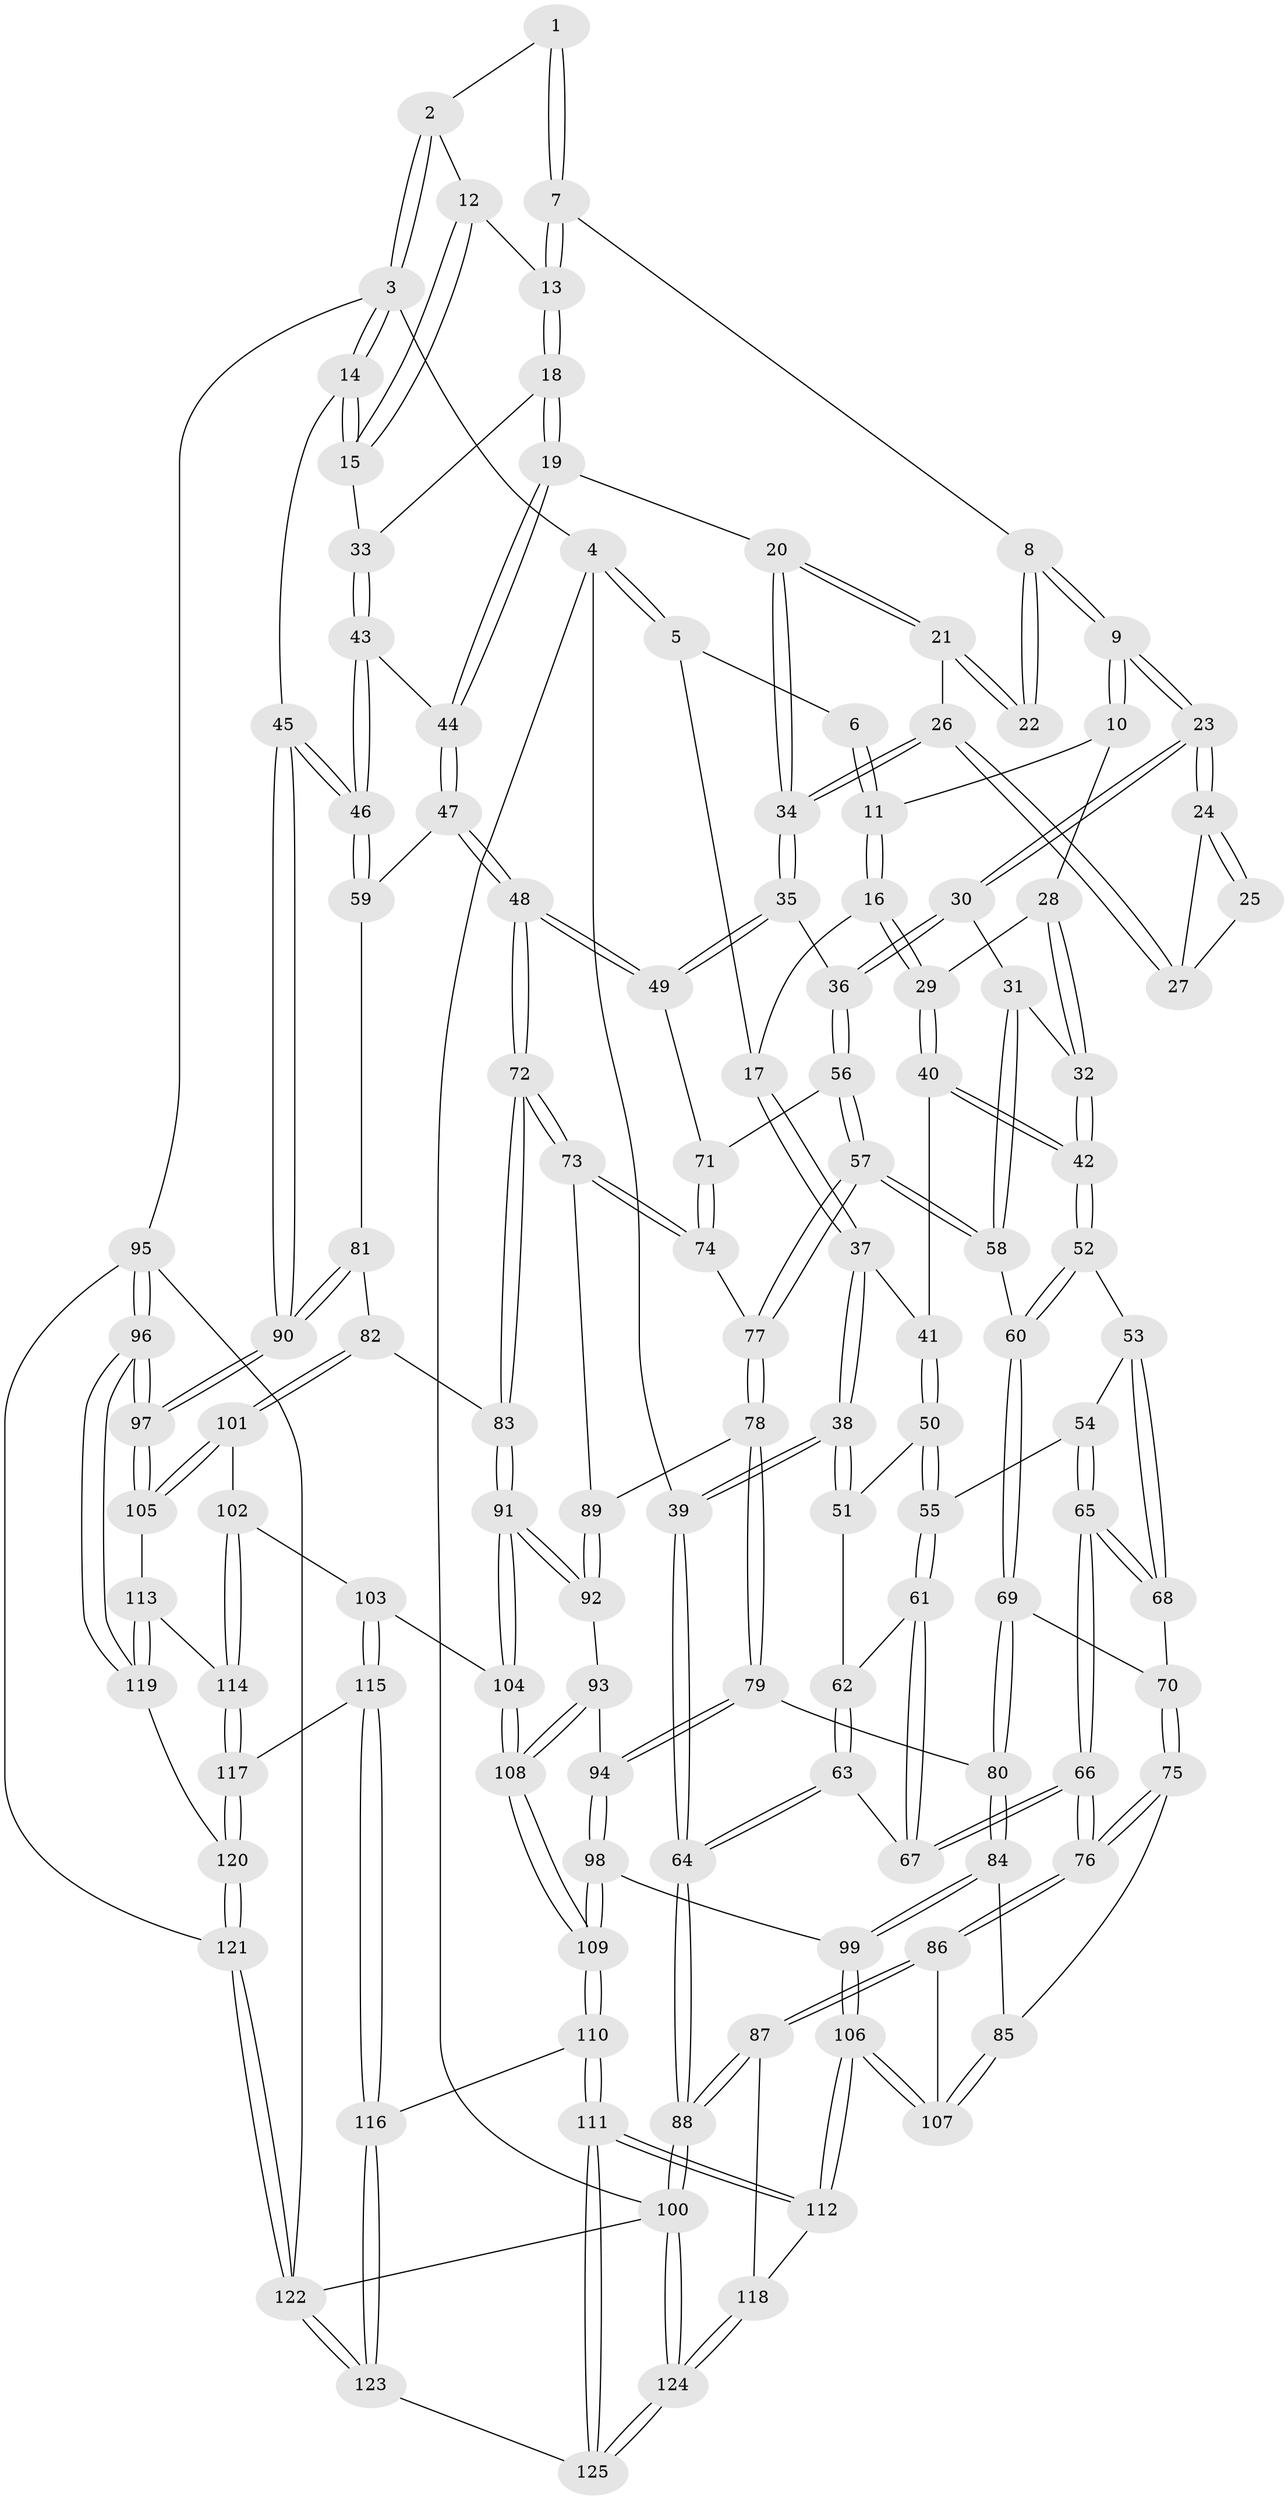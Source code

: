 // Generated by graph-tools (version 1.1) at 2025/17/03/09/25 04:17:04]
// undirected, 125 vertices, 309 edges
graph export_dot {
graph [start="1"]
  node [color=gray90,style=filled];
  1 [pos="+0.5773914430327343+0"];
  2 [pos="+0.8330772516905081+0"];
  3 [pos="+1+0"];
  4 [pos="+0+0"];
  5 [pos="+0+0"];
  6 [pos="+0.19991993671283453+0"];
  7 [pos="+0.5756317408057006+0"];
  8 [pos="+0.5249366589484753+0.005065492117478474"];
  9 [pos="+0.34751476041267754+0.11257345176297608"];
  10 [pos="+0.2887482842831689+0.08064131624542292"];
  11 [pos="+0.26758104109248765+0.06001663986658082"];
  12 [pos="+0.8239148563183212+0.05425685238519285"];
  13 [pos="+0.7285307599572942+0.12118484640587555"];
  14 [pos="+1+0.02122330071985734"];
  15 [pos="+0.9267585772813134+0.13781284444515324"];
  16 [pos="+0.15308801341117445+0.14508410133964714"];
  17 [pos="+0.10943857073021146+0.1387342777668946"];
  18 [pos="+0.7246698450438362+0.1568608680864567"];
  19 [pos="+0.6944736656539082+0.20476527232304761"];
  20 [pos="+0.6552505533996547+0.21856795992171787"];
  21 [pos="+0.5289369739416075+0.02415841316365404"];
  22 [pos="+0.5261873428514711+0.01364930648048558"];
  23 [pos="+0.3749928475312814+0.1874371719236169"];
  24 [pos="+0.4238285648863263+0.17062612839398916"];
  25 [pos="+0.4562895745364734+0.13941800868143364"];
  26 [pos="+0.510109045640061+0.17403038063624438"];
  27 [pos="+0.49882057721814677+0.17238706967945727"];
  28 [pos="+0.25708168441564966+0.18069287579685683"];
  29 [pos="+0.17503992809581348+0.18822721310874993"];
  30 [pos="+0.3737739408784447+0.26264136997147686"];
  31 [pos="+0.3477627100339162+0.2786607225379068"];
  32 [pos="+0.27392337648332743+0.2908687458177254"];
  33 [pos="+0.8918190604864857+0.17327403661356633"];
  34 [pos="+0.562532777668782+0.3088944329608513"];
  35 [pos="+0.5614597008198995+0.3109696596154988"];
  36 [pos="+0.5398757727235811+0.3200349315708127"];
  37 [pos="+0.02214376997143136+0.22630919061407614"];
  38 [pos="+0+0.2730838086370053"];
  39 [pos="+0+0.2779287304664659"];
  40 [pos="+0.19587057659980828+0.27136358734312943"];
  41 [pos="+0.15006371160059168+0.2921298674807999"];
  42 [pos="+0.2711546318496788+0.2921244882855289"];
  43 [pos="+0.8754836542785706+0.2394474224012168"];
  44 [pos="+0.8029914820437524+0.3000039140045554"];
  45 [pos="+1+0.4062005171550342"];
  46 [pos="+1+0.40056129407479113"];
  47 [pos="+0.8107227746522777+0.4019241631101417"];
  48 [pos="+0.7404846455587885+0.4580367181085943"];
  49 [pos="+0.6696052552844198+0.4132736289104423"];
  50 [pos="+0.1484059652859649+0.2966509673365514"];
  51 [pos="+0.0365495935409876+0.35108125228381126"];
  52 [pos="+0.25492651482082707+0.36218344995899837"];
  53 [pos="+0.22791151253270694+0.39019695791295306"];
  54 [pos="+0.1547529507726728+0.38806632155035803"];
  55 [pos="+0.13538130282853114+0.3755675269533608"];
  56 [pos="+0.4828943692462963+0.43440798646559564"];
  57 [pos="+0.4519173897512676+0.4748205831384555"];
  58 [pos="+0.3675630698601462+0.451821162566438"];
  59 [pos="+0.954532372610713+0.4182536794579207"];
  60 [pos="+0.3353563009286032+0.4603039233396332"];
  61 [pos="+0.11235018493522016+0.38700501912275975"];
  62 [pos="+0.07025903117871671+0.37609483976953334"];
  63 [pos="+0.027868627876467194+0.48628809239267956"];
  64 [pos="+0+0.571938556313204"];
  65 [pos="+0.1732754474717345+0.48475568759442184"];
  66 [pos="+0.1513733284736517+0.5024888013292657"];
  67 [pos="+0.0947199551096418+0.47597783346098416"];
  68 [pos="+0.2226553329804728+0.4705272093116315"];
  69 [pos="+0.29840089975541406+0.4925235138456922"];
  70 [pos="+0.23454184650733395+0.4761010398092945"];
  71 [pos="+0.5827395906178161+0.48793770187038127"];
  72 [pos="+0.734555724151751+0.5447361217617184"];
  73 [pos="+0.6041448746935385+0.5549589359438949"];
  74 [pos="+0.5861164735454032+0.5289192286790448"];
  75 [pos="+0.2149173235771851+0.6306474239821102"];
  76 [pos="+0.15947251108325544+0.6406798804940852"];
  77 [pos="+0.4524262098961671+0.4776784205822106"];
  78 [pos="+0.45217385763492385+0.5804124728447216"];
  79 [pos="+0.4499294852650136+0.5874847764285972"];
  80 [pos="+0.296273526871135+0.6105313979371471"];
  81 [pos="+0.8875399917988867+0.5501045965032857"];
  82 [pos="+0.7914128617163728+0.6037233281364193"];
  83 [pos="+0.7471763477731322+0.5763096099665859"];
  84 [pos="+0.28572885092064304+0.6215764040715308"];
  85 [pos="+0.27421364589447655+0.6262020594806165"];
  86 [pos="+0.0824828641180565+0.7078404455349201"];
  87 [pos="+0.04592023253988684+0.7247942405276773"];
  88 [pos="+0+0.6962143642274827"];
  89 [pos="+0.598529362236262+0.559763992981502"];
  90 [pos="+1+0.6933568831161729"];
  91 [pos="+0.653964866125675+0.6975773894386271"];
  92 [pos="+0.5652601551703027+0.6777710433317115"];
  93 [pos="+0.5615651759282508+0.6784046124104339"];
  94 [pos="+0.46646826290262533+0.6313634518559701"];
  95 [pos="+1+0.7440827632281724"];
  96 [pos="+1+0.7405767515103991"];
  97 [pos="+1+0.7155733780390582"];
  98 [pos="+0.431372620230401+0.7024287452445608"];
  99 [pos="+0.353624040608868+0.7024514830311923"];
  100 [pos="+0+1"];
  101 [pos="+0.8539607393332181+0.6841970447665625"];
  102 [pos="+0.7536504124430347+0.7562938104421395"];
  103 [pos="+0.6739905294194198+0.7541754582972474"];
  104 [pos="+0.664794706859653+0.7386349242526465"];
  105 [pos="+0.8712430724199214+0.694824014379014"];
  106 [pos="+0.31615251195273475+0.8182138473229748"];
  107 [pos="+0.28861973197773483+0.7900961290761944"];
  108 [pos="+0.5076309222452766+0.8225739280897462"];
  109 [pos="+0.45898578880414737+0.8957635620082904"];
  110 [pos="+0.45752190049774+0.9016294424448458"];
  111 [pos="+0.44001093496971677+0.9212158324979379"];
  112 [pos="+0.33057188838795437+0.8497575416873718"];
  113 [pos="+0.8361596022040939+0.8198005420249377"];
  114 [pos="+0.7753376403902863+0.8099763009900933"];
  115 [pos="+0.672726078861118+0.8594528499970799"];
  116 [pos="+0.6494207455969709+0.8755498685892575"];
  117 [pos="+0.7053353948320494+0.8671581348680804"];
  118 [pos="+0.15109711226510802+0.8954599764118919"];
  119 [pos="+0.8565950708863024+0.8843853454906326"];
  120 [pos="+0.8256425229593755+0.9542321514731537"];
  121 [pos="+0.8374206341908891+1"];
  122 [pos="+0.8062240106234048+1"];
  123 [pos="+0.7363409871051781+1"];
  124 [pos="+0.11171555565792184+1"];
  125 [pos="+0.42291192985844006+1"];
  1 -- 2;
  1 -- 7;
  1 -- 7;
  2 -- 3;
  2 -- 3;
  2 -- 12;
  3 -- 4;
  3 -- 14;
  3 -- 14;
  3 -- 95;
  4 -- 5;
  4 -- 5;
  4 -- 39;
  4 -- 100;
  5 -- 6;
  5 -- 17;
  6 -- 11;
  6 -- 11;
  7 -- 8;
  7 -- 13;
  7 -- 13;
  8 -- 9;
  8 -- 9;
  8 -- 22;
  8 -- 22;
  9 -- 10;
  9 -- 10;
  9 -- 23;
  9 -- 23;
  10 -- 11;
  10 -- 28;
  11 -- 16;
  11 -- 16;
  12 -- 13;
  12 -- 15;
  12 -- 15;
  13 -- 18;
  13 -- 18;
  14 -- 15;
  14 -- 15;
  14 -- 45;
  15 -- 33;
  16 -- 17;
  16 -- 29;
  16 -- 29;
  17 -- 37;
  17 -- 37;
  18 -- 19;
  18 -- 19;
  18 -- 33;
  19 -- 20;
  19 -- 44;
  19 -- 44;
  20 -- 21;
  20 -- 21;
  20 -- 34;
  20 -- 34;
  21 -- 22;
  21 -- 22;
  21 -- 26;
  23 -- 24;
  23 -- 24;
  23 -- 30;
  23 -- 30;
  24 -- 25;
  24 -- 25;
  24 -- 27;
  25 -- 27;
  26 -- 27;
  26 -- 27;
  26 -- 34;
  26 -- 34;
  28 -- 29;
  28 -- 32;
  28 -- 32;
  29 -- 40;
  29 -- 40;
  30 -- 31;
  30 -- 36;
  30 -- 36;
  31 -- 32;
  31 -- 58;
  31 -- 58;
  32 -- 42;
  32 -- 42;
  33 -- 43;
  33 -- 43;
  34 -- 35;
  34 -- 35;
  35 -- 36;
  35 -- 49;
  35 -- 49;
  36 -- 56;
  36 -- 56;
  37 -- 38;
  37 -- 38;
  37 -- 41;
  38 -- 39;
  38 -- 39;
  38 -- 51;
  38 -- 51;
  39 -- 64;
  39 -- 64;
  40 -- 41;
  40 -- 42;
  40 -- 42;
  41 -- 50;
  41 -- 50;
  42 -- 52;
  42 -- 52;
  43 -- 44;
  43 -- 46;
  43 -- 46;
  44 -- 47;
  44 -- 47;
  45 -- 46;
  45 -- 46;
  45 -- 90;
  45 -- 90;
  46 -- 59;
  46 -- 59;
  47 -- 48;
  47 -- 48;
  47 -- 59;
  48 -- 49;
  48 -- 49;
  48 -- 72;
  48 -- 72;
  49 -- 71;
  50 -- 51;
  50 -- 55;
  50 -- 55;
  51 -- 62;
  52 -- 53;
  52 -- 60;
  52 -- 60;
  53 -- 54;
  53 -- 68;
  53 -- 68;
  54 -- 55;
  54 -- 65;
  54 -- 65;
  55 -- 61;
  55 -- 61;
  56 -- 57;
  56 -- 57;
  56 -- 71;
  57 -- 58;
  57 -- 58;
  57 -- 77;
  57 -- 77;
  58 -- 60;
  59 -- 81;
  60 -- 69;
  60 -- 69;
  61 -- 62;
  61 -- 67;
  61 -- 67;
  62 -- 63;
  62 -- 63;
  63 -- 64;
  63 -- 64;
  63 -- 67;
  64 -- 88;
  64 -- 88;
  65 -- 66;
  65 -- 66;
  65 -- 68;
  65 -- 68;
  66 -- 67;
  66 -- 67;
  66 -- 76;
  66 -- 76;
  68 -- 70;
  69 -- 70;
  69 -- 80;
  69 -- 80;
  70 -- 75;
  70 -- 75;
  71 -- 74;
  71 -- 74;
  72 -- 73;
  72 -- 73;
  72 -- 83;
  72 -- 83;
  73 -- 74;
  73 -- 74;
  73 -- 89;
  74 -- 77;
  75 -- 76;
  75 -- 76;
  75 -- 85;
  76 -- 86;
  76 -- 86;
  77 -- 78;
  77 -- 78;
  78 -- 79;
  78 -- 79;
  78 -- 89;
  79 -- 80;
  79 -- 94;
  79 -- 94;
  80 -- 84;
  80 -- 84;
  81 -- 82;
  81 -- 90;
  81 -- 90;
  82 -- 83;
  82 -- 101;
  82 -- 101;
  83 -- 91;
  83 -- 91;
  84 -- 85;
  84 -- 99;
  84 -- 99;
  85 -- 107;
  85 -- 107;
  86 -- 87;
  86 -- 87;
  86 -- 107;
  87 -- 88;
  87 -- 88;
  87 -- 118;
  88 -- 100;
  88 -- 100;
  89 -- 92;
  89 -- 92;
  90 -- 97;
  90 -- 97;
  91 -- 92;
  91 -- 92;
  91 -- 104;
  91 -- 104;
  92 -- 93;
  93 -- 94;
  93 -- 108;
  93 -- 108;
  94 -- 98;
  94 -- 98;
  95 -- 96;
  95 -- 96;
  95 -- 121;
  95 -- 122;
  96 -- 97;
  96 -- 97;
  96 -- 119;
  96 -- 119;
  97 -- 105;
  97 -- 105;
  98 -- 99;
  98 -- 109;
  98 -- 109;
  99 -- 106;
  99 -- 106;
  100 -- 124;
  100 -- 124;
  100 -- 122;
  101 -- 102;
  101 -- 105;
  101 -- 105;
  102 -- 103;
  102 -- 114;
  102 -- 114;
  103 -- 104;
  103 -- 115;
  103 -- 115;
  104 -- 108;
  104 -- 108;
  105 -- 113;
  106 -- 107;
  106 -- 107;
  106 -- 112;
  106 -- 112;
  108 -- 109;
  108 -- 109;
  109 -- 110;
  109 -- 110;
  110 -- 111;
  110 -- 111;
  110 -- 116;
  111 -- 112;
  111 -- 112;
  111 -- 125;
  111 -- 125;
  112 -- 118;
  113 -- 114;
  113 -- 119;
  113 -- 119;
  114 -- 117;
  114 -- 117;
  115 -- 116;
  115 -- 116;
  115 -- 117;
  116 -- 123;
  116 -- 123;
  117 -- 120;
  117 -- 120;
  118 -- 124;
  118 -- 124;
  119 -- 120;
  120 -- 121;
  120 -- 121;
  121 -- 122;
  121 -- 122;
  122 -- 123;
  122 -- 123;
  123 -- 125;
  124 -- 125;
  124 -- 125;
}
